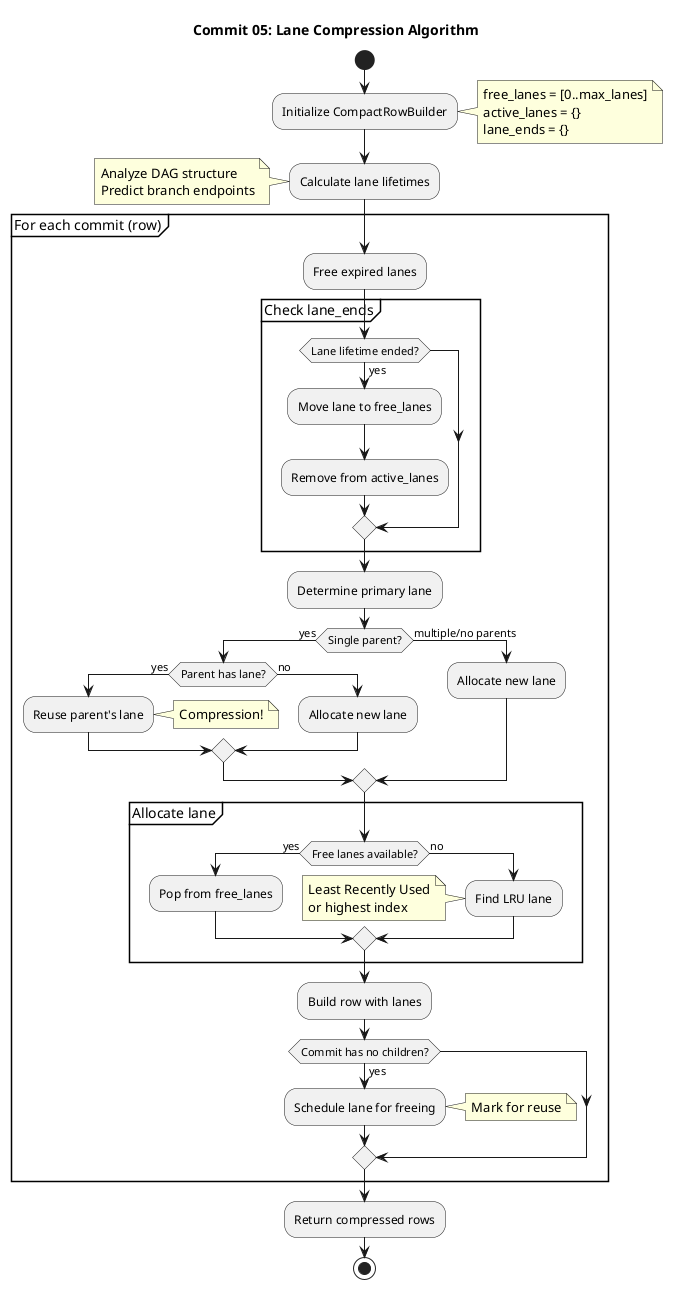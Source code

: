 @startuml algorithm_flow
title Commit 05: Lane Compression Algorithm

start

:Initialize CompactRowBuilder;
note right
  free_lanes = [0..max_lanes]
  active_lanes = {}
  lane_ends = {}
end note

:Calculate lane lifetimes;
note left
  Analyze DAG structure
  Predict branch endpoints
end note

partition "For each commit (row)" {
  :Free expired lanes;
  partition "Check lane_ends" {
    if (Lane lifetime ended?) then (yes)
      :Move lane to free_lanes;
      :Remove from active_lanes;
    endif
  }

  :Determine primary lane;
  if (Single parent?) then (yes)
    if (Parent has lane?) then (yes)
      :Reuse parent's lane;
      note right: Compression!
    else (no)
      :Allocate new lane;
    endif
  else (multiple/no parents)
    :Allocate new lane;
  endif

  partition "Allocate lane" {
    if (Free lanes available?) then (yes)
      :Pop from free_lanes;
    else (no)
      :Find LRU lane;
      note left
        Least Recently Used
        or highest index
      end note
    endif
  }

  :Build row with lanes;

  if (Commit has no children?) then (yes)
    :Schedule lane for freeing;
    note right: Mark for reuse
  endif
}

:Return compressed rows;

stop

@enduml